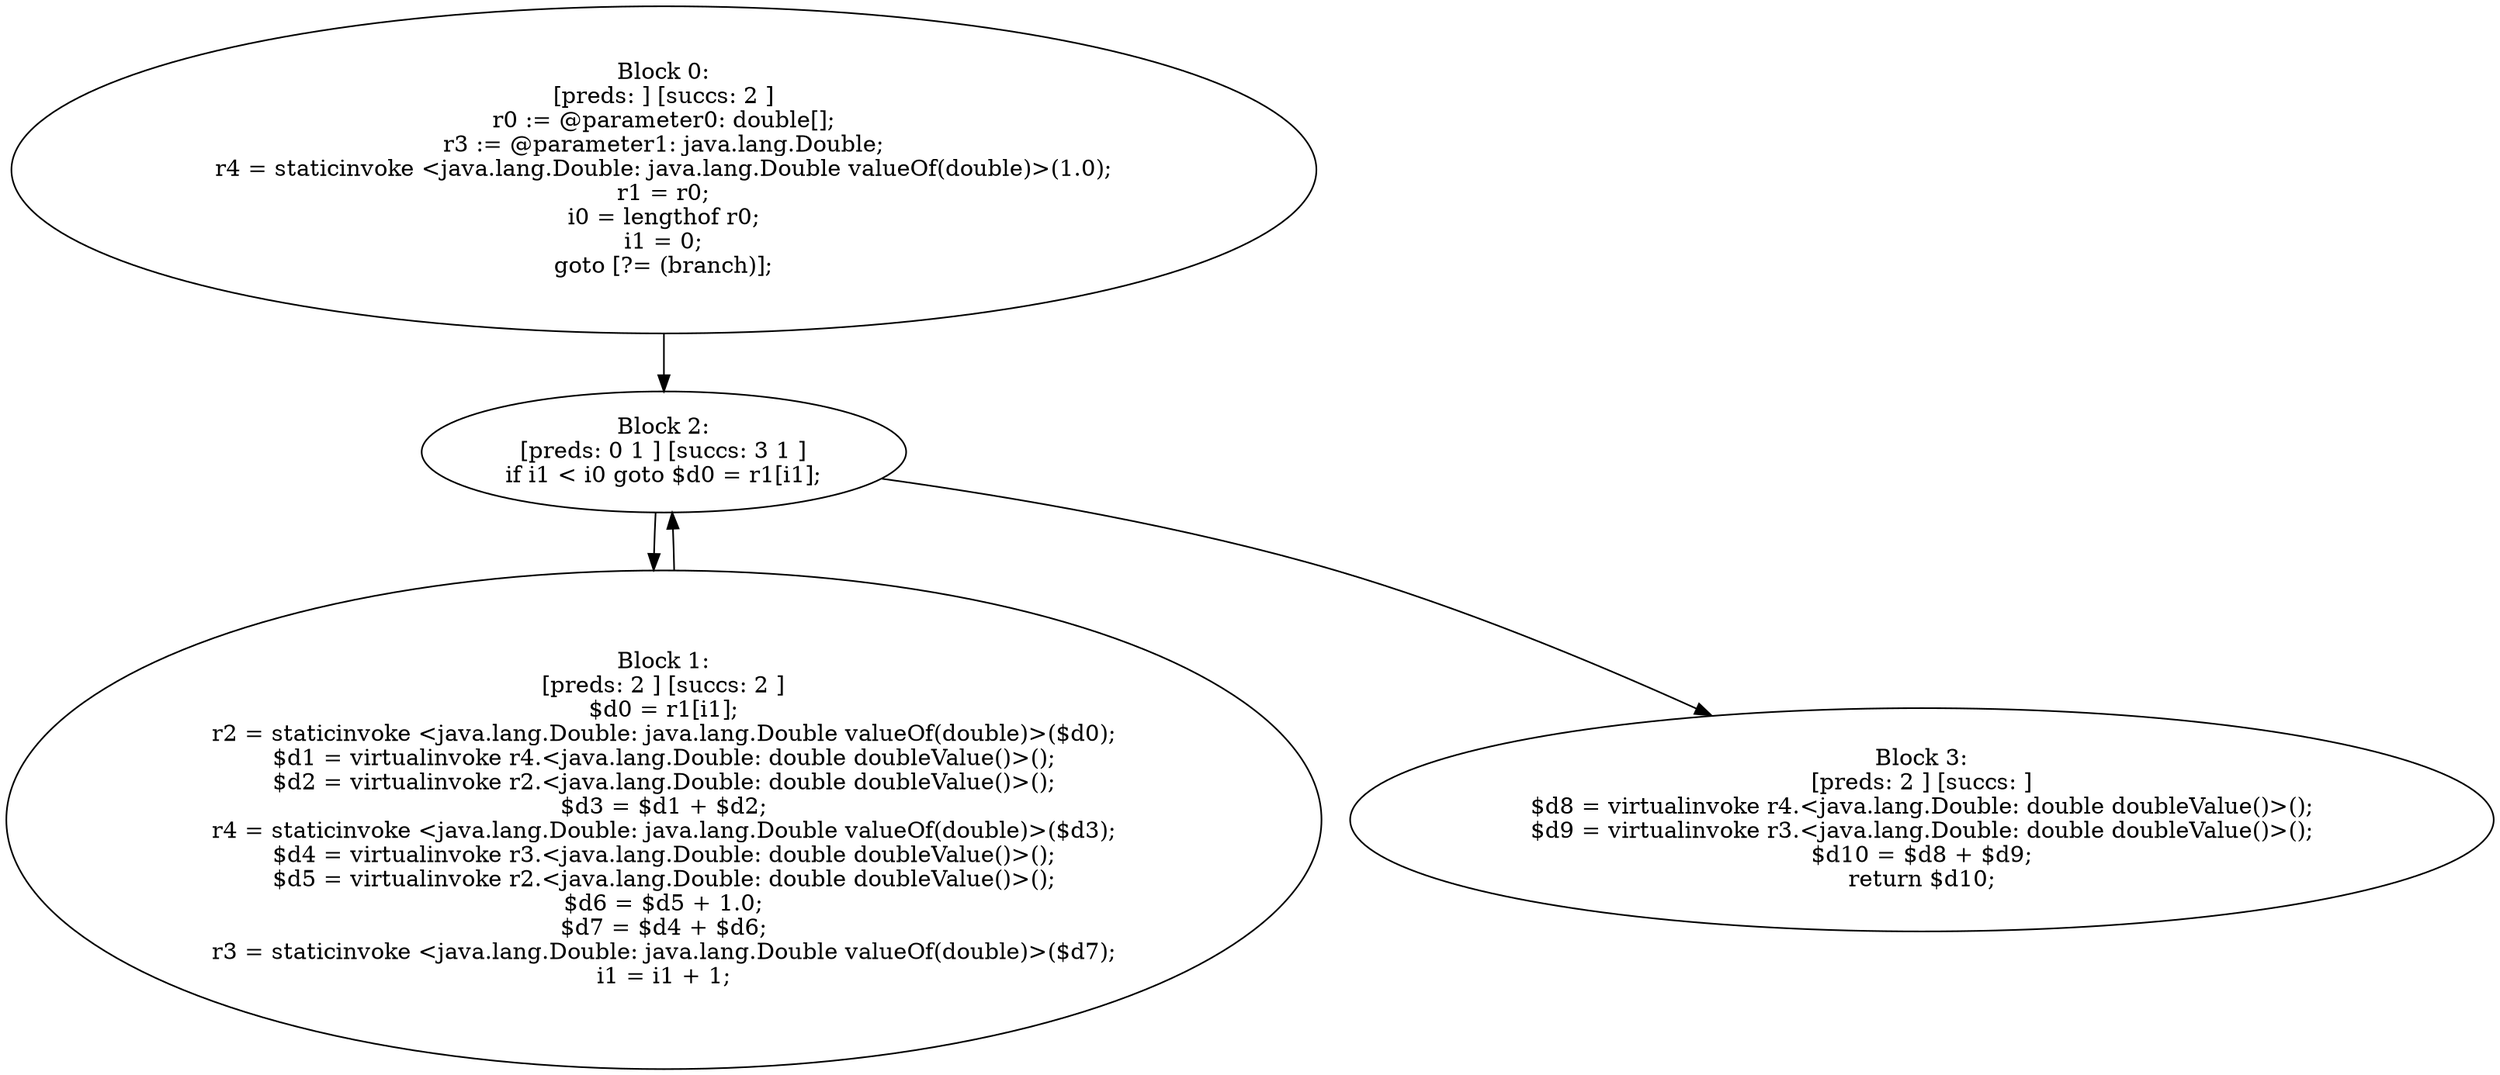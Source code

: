 digraph "unitGraph" {
    "Block 0:
[preds: ] [succs: 2 ]
r0 := @parameter0: double[];
r3 := @parameter1: java.lang.Double;
r4 = staticinvoke <java.lang.Double: java.lang.Double valueOf(double)>(1.0);
r1 = r0;
i0 = lengthof r0;
i1 = 0;
goto [?= (branch)];
"
    "Block 1:
[preds: 2 ] [succs: 2 ]
$d0 = r1[i1];
r2 = staticinvoke <java.lang.Double: java.lang.Double valueOf(double)>($d0);
$d1 = virtualinvoke r4.<java.lang.Double: double doubleValue()>();
$d2 = virtualinvoke r2.<java.lang.Double: double doubleValue()>();
$d3 = $d1 + $d2;
r4 = staticinvoke <java.lang.Double: java.lang.Double valueOf(double)>($d3);
$d4 = virtualinvoke r3.<java.lang.Double: double doubleValue()>();
$d5 = virtualinvoke r2.<java.lang.Double: double doubleValue()>();
$d6 = $d5 + 1.0;
$d7 = $d4 + $d6;
r3 = staticinvoke <java.lang.Double: java.lang.Double valueOf(double)>($d7);
i1 = i1 + 1;
"
    "Block 2:
[preds: 0 1 ] [succs: 3 1 ]
if i1 < i0 goto $d0 = r1[i1];
"
    "Block 3:
[preds: 2 ] [succs: ]
$d8 = virtualinvoke r4.<java.lang.Double: double doubleValue()>();
$d9 = virtualinvoke r3.<java.lang.Double: double doubleValue()>();
$d10 = $d8 + $d9;
return $d10;
"
    "Block 0:
[preds: ] [succs: 2 ]
r0 := @parameter0: double[];
r3 := @parameter1: java.lang.Double;
r4 = staticinvoke <java.lang.Double: java.lang.Double valueOf(double)>(1.0);
r1 = r0;
i0 = lengthof r0;
i1 = 0;
goto [?= (branch)];
"->"Block 2:
[preds: 0 1 ] [succs: 3 1 ]
if i1 < i0 goto $d0 = r1[i1];
";
    "Block 1:
[preds: 2 ] [succs: 2 ]
$d0 = r1[i1];
r2 = staticinvoke <java.lang.Double: java.lang.Double valueOf(double)>($d0);
$d1 = virtualinvoke r4.<java.lang.Double: double doubleValue()>();
$d2 = virtualinvoke r2.<java.lang.Double: double doubleValue()>();
$d3 = $d1 + $d2;
r4 = staticinvoke <java.lang.Double: java.lang.Double valueOf(double)>($d3);
$d4 = virtualinvoke r3.<java.lang.Double: double doubleValue()>();
$d5 = virtualinvoke r2.<java.lang.Double: double doubleValue()>();
$d6 = $d5 + 1.0;
$d7 = $d4 + $d6;
r3 = staticinvoke <java.lang.Double: java.lang.Double valueOf(double)>($d7);
i1 = i1 + 1;
"->"Block 2:
[preds: 0 1 ] [succs: 3 1 ]
if i1 < i0 goto $d0 = r1[i1];
";
    "Block 2:
[preds: 0 1 ] [succs: 3 1 ]
if i1 < i0 goto $d0 = r1[i1];
"->"Block 3:
[preds: 2 ] [succs: ]
$d8 = virtualinvoke r4.<java.lang.Double: double doubleValue()>();
$d9 = virtualinvoke r3.<java.lang.Double: double doubleValue()>();
$d10 = $d8 + $d9;
return $d10;
";
    "Block 2:
[preds: 0 1 ] [succs: 3 1 ]
if i1 < i0 goto $d0 = r1[i1];
"->"Block 1:
[preds: 2 ] [succs: 2 ]
$d0 = r1[i1];
r2 = staticinvoke <java.lang.Double: java.lang.Double valueOf(double)>($d0);
$d1 = virtualinvoke r4.<java.lang.Double: double doubleValue()>();
$d2 = virtualinvoke r2.<java.lang.Double: double doubleValue()>();
$d3 = $d1 + $d2;
r4 = staticinvoke <java.lang.Double: java.lang.Double valueOf(double)>($d3);
$d4 = virtualinvoke r3.<java.lang.Double: double doubleValue()>();
$d5 = virtualinvoke r2.<java.lang.Double: double doubleValue()>();
$d6 = $d5 + 1.0;
$d7 = $d4 + $d6;
r3 = staticinvoke <java.lang.Double: java.lang.Double valueOf(double)>($d7);
i1 = i1 + 1;
";
}
